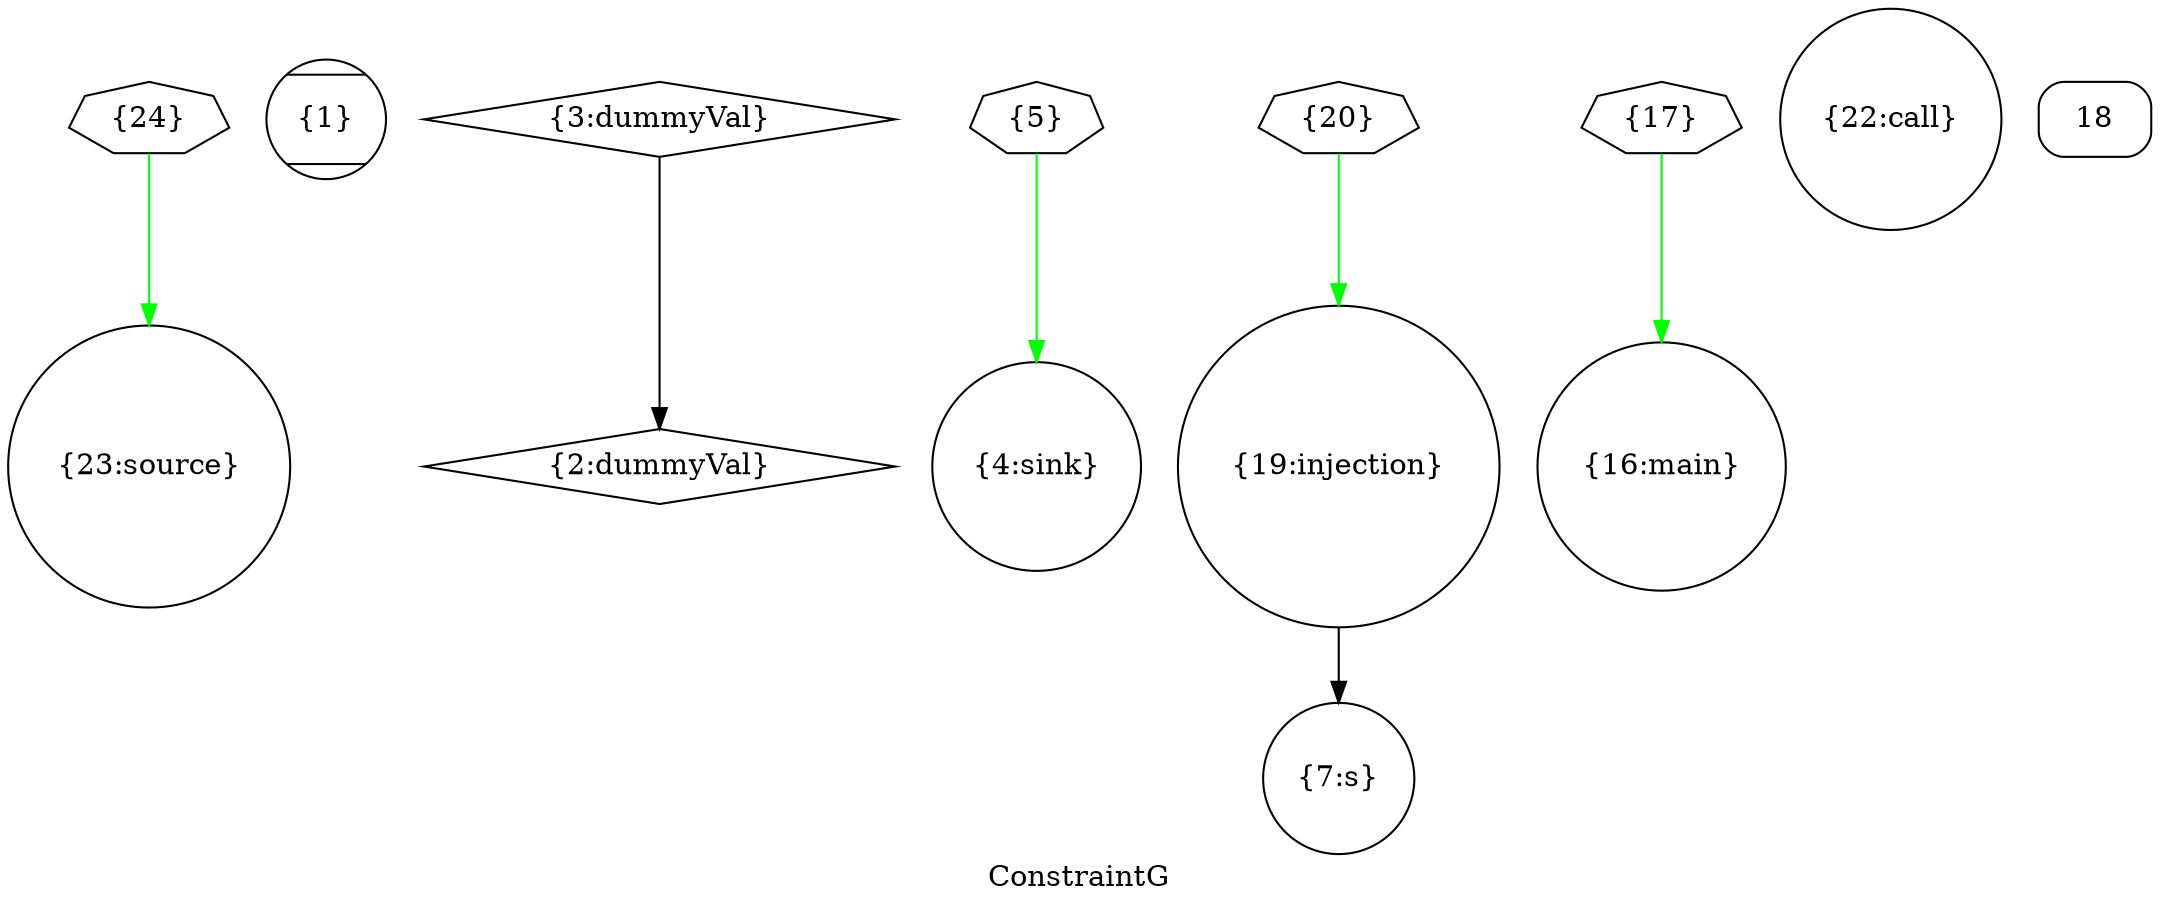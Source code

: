 digraph "ConstraintG" {
	label="ConstraintG";

	Node0x103a20070 [shape=record,shape=circle,label="{23:source}"];
	Node0x103a1fea0 [shape=record,shape=Mcircle,label="{1}"];
	Node0x103a1fcd0 [shape=record,shape=diamond,label="{2:dummyVal}"];
	Node0x103a1f590 [shape=record,shape=diamond,label="{3:dummyVal}"];
	Node0x103a1f590 -> Node0x103a1fcd0[color=black];
	Node0x103a1f1f0 [shape=record,shape=circle,label="{4:sink}"];
	Node0x103a1ee50 [shape=record,shape=circle,label="{7:s}"];
	Node0x103a1e250 [shape=record,shape=circle,label="{16:main}"];
	Node0x103a1e080 [shape=record,shape=circle,label="{19:injection}"];
	Node0x103a1e080 -> Node0x103a1ee50[color=black];
	Node0x103a1dce0 [shape=record,shape=circle,label="{22:call}"];
	Node0x103a1cbf0 [shape=record,shape=septagon,label="{5}"];
	Node0x103a1cbf0 -> Node0x103a1f1f0[color=green];
	Node0x103a1c4b0 [shape=record,shape=septagon,label="{20}"];
	Node0x103a1c4b0 -> Node0x103a1e080[color=green];
	Node0x103a1c2e0 [shape=record,shape=septagon,label="{24}"];
	Node0x103a1c2e0 -> Node0x103a20070[color=green];
	Node0x103a1c680 [shape=record,shape=septagon,label="{17}"];
	Node0x103a1c680 -> Node0x103a1e250[color=green];
	Node0x103a1bb10 [shape=record,shape=Mrecord,label="{18}"];
}

